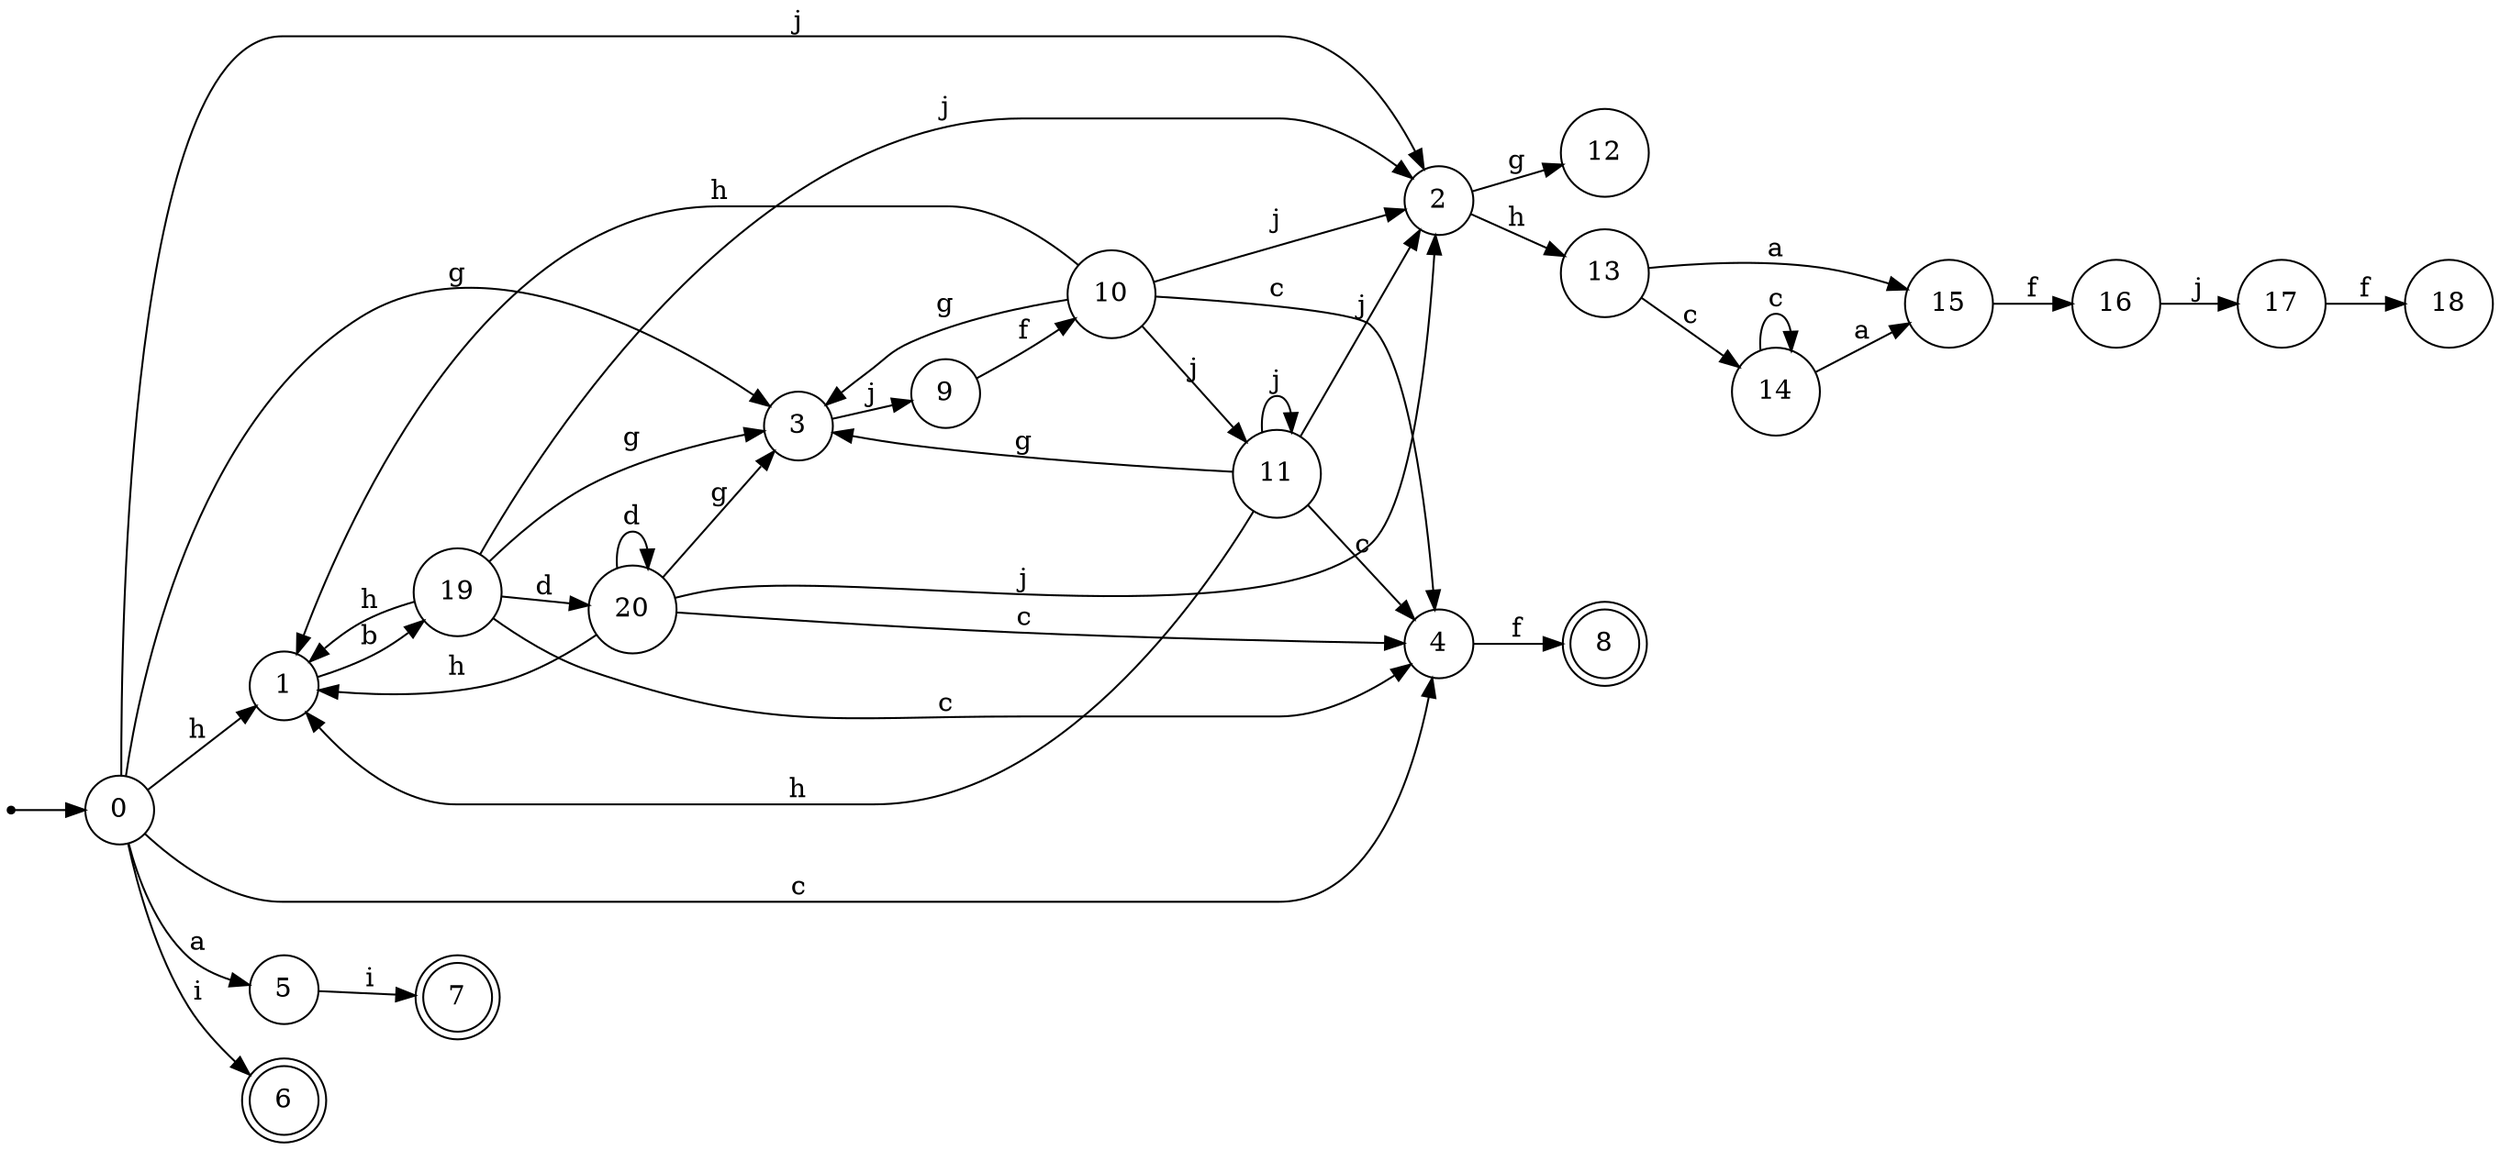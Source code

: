 digraph finite_state_machine {
rankdir=LR;
size="20,20";
node [shape = point]; "dummy0"
node [shape = circle]; "0";
"dummy0" -> "0";
node [shape = circle]; "1";
node [shape = circle]; "2";
node [shape = circle]; "3";
node [shape = circle]; "4";
node [shape = circle]; "5";
node [shape = doublecircle]; "6";node [shape = doublecircle]; "7";node [shape = doublecircle]; "8";node [shape = circle]; "9";
node [shape = circle]; "10";
node [shape = circle]; "11";
node [shape = circle]; "12";
node [shape = circle]; "13";
node [shape = circle]; "14";
node [shape = circle]; "15";
node [shape = circle]; "16";
node [shape = circle]; "17";
node [shape = circle]; "18";
node [shape = circle]; "19";
node [shape = circle]; "20";
"0" -> "1" [label = "h"];
 "0" -> "2" [label = "j"];
 "0" -> "3" [label = "g"];
 "0" -> "4" [label = "c"];
 "0" -> "5" [label = "a"];
 "0" -> "6" [label = "i"];
 "5" -> "7" [label = "i"];
 "4" -> "8" [label = "f"];
 "3" -> "9" [label = "j"];
 "9" -> "10" [label = "f"];
 "10" -> "3" [label = "g"];
 "10" -> "2" [label = "j"];
 "10" -> "11" [label = "j"];
 "10" -> "1" [label = "h"];
 "10" -> "4" [label = "c"];
 "11" -> "2" [label = "j"];
 "11" -> "11" [label = "j"];
 "11" -> "3" [label = "g"];
 "11" -> "1" [label = "h"];
 "11" -> "4" [label = "c"];
 "2" -> "12" [label = "g"];
 "2" -> "13" [label = "h"];
 "13" -> "14" [label = "c"];
 "13" -> "15" [label = "a"];
 "15" -> "16" [label = "f"];
 "16" -> "17" [label = "j"];
 "17" -> "18" [label = "f"];
 "14" -> "14" [label = "c"];
 "14" -> "15" [label = "a"];
 "1" -> "19" [label = "b"];
 "19" -> "1" [label = "h"];
 "19" -> "20" [label = "d"];
 "19" -> "2" [label = "j"];
 "19" -> "3" [label = "g"];
 "19" -> "4" [label = "c"];
 "20" -> "20" [label = "d"];
 "20" -> "1" [label = "h"];
 "20" -> "2" [label = "j"];
 "20" -> "3" [label = "g"];
 "20" -> "4" [label = "c"];
 }

